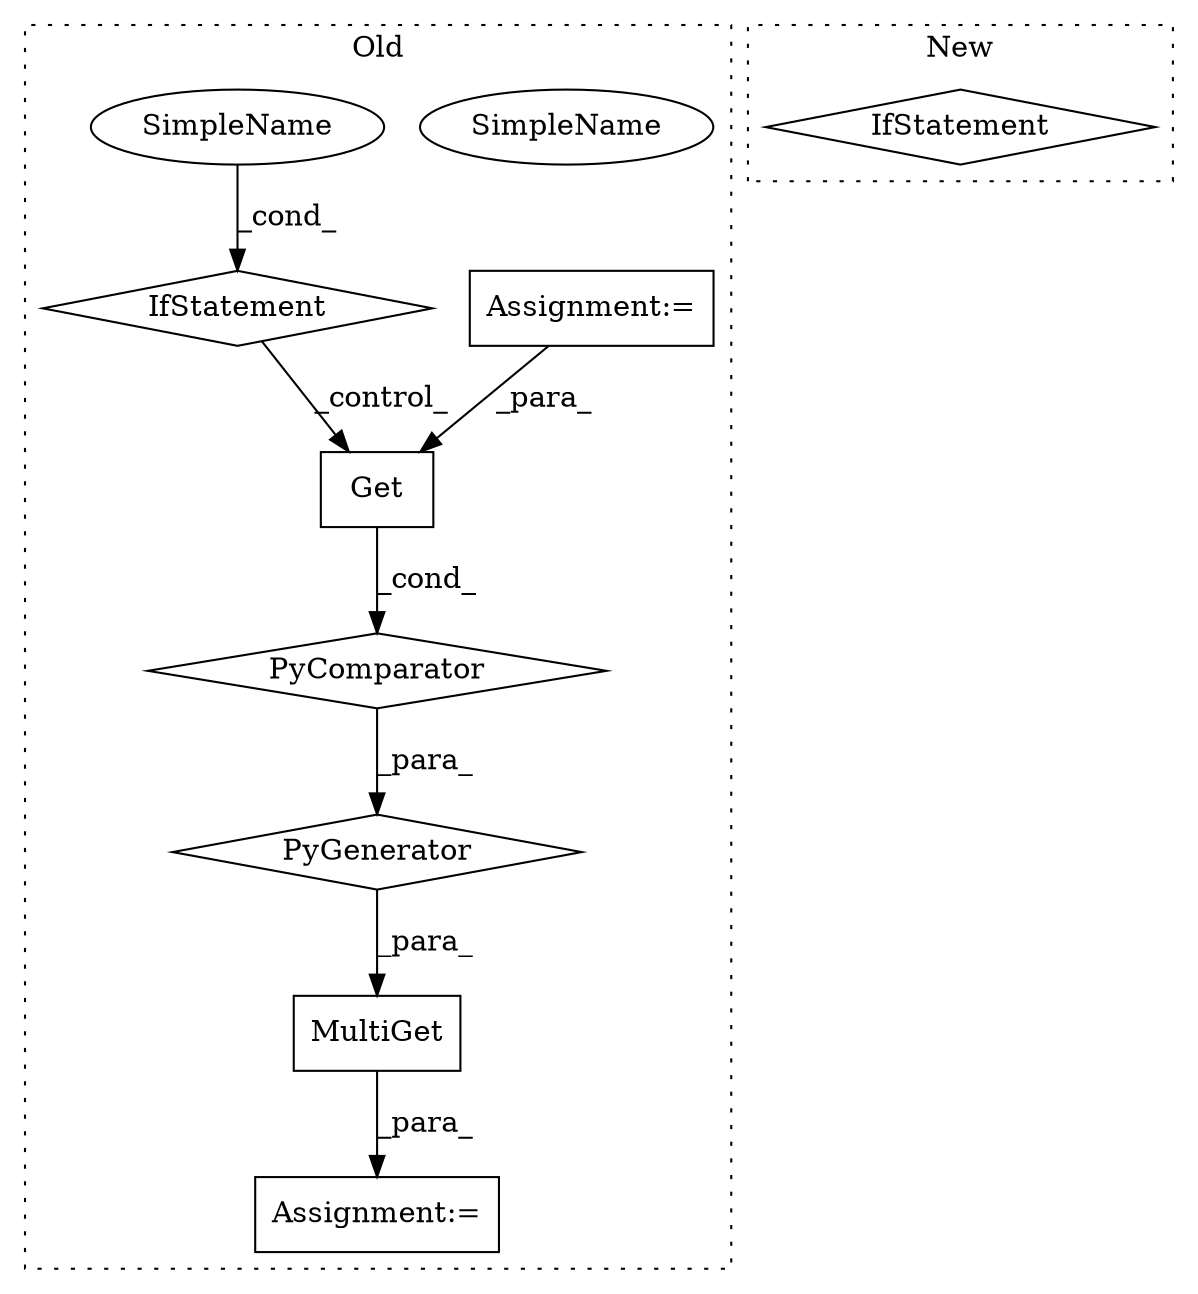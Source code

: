 digraph G {
subgraph cluster0 {
1 [label="Get" a="32" s="2613,2731" l="4,1" shape="box"];
3 [label="Assignment:=" a="7" s="2988" l="50" shape="box"];
4 [label="Assignment:=" a="7" s="2796" l="50" shape="box"];
5 [label="IfStatement" a="25" s="2796" l="50" shape="diamond"];
6 [label="SimpleName" a="42" s="2841" l="5" shape="ellipse"];
7 [label="PyComparator" a="113" s="2796" l="50" shape="diamond"];
8 [label="PyGenerator" a="107" s="2613" l="239" shape="diamond"];
9 [label="MultiGet" a="32" s="2593,2852" l="20,-3" shape="box"];
10 [label="SimpleName" a="42" s="2841" l="5" shape="ellipse"];
label = "Old";
style="dotted";
}
subgraph cluster1 {
2 [label="IfStatement" a="25" s="2602,2644" l="4,2" shape="diamond"];
label = "New";
style="dotted";
}
1 -> 7 [label="_cond_"];
4 -> 1 [label="_para_"];
5 -> 1 [label="_control_"];
7 -> 8 [label="_para_"];
8 -> 9 [label="_para_"];
9 -> 3 [label="_para_"];
10 -> 5 [label="_cond_"];
}